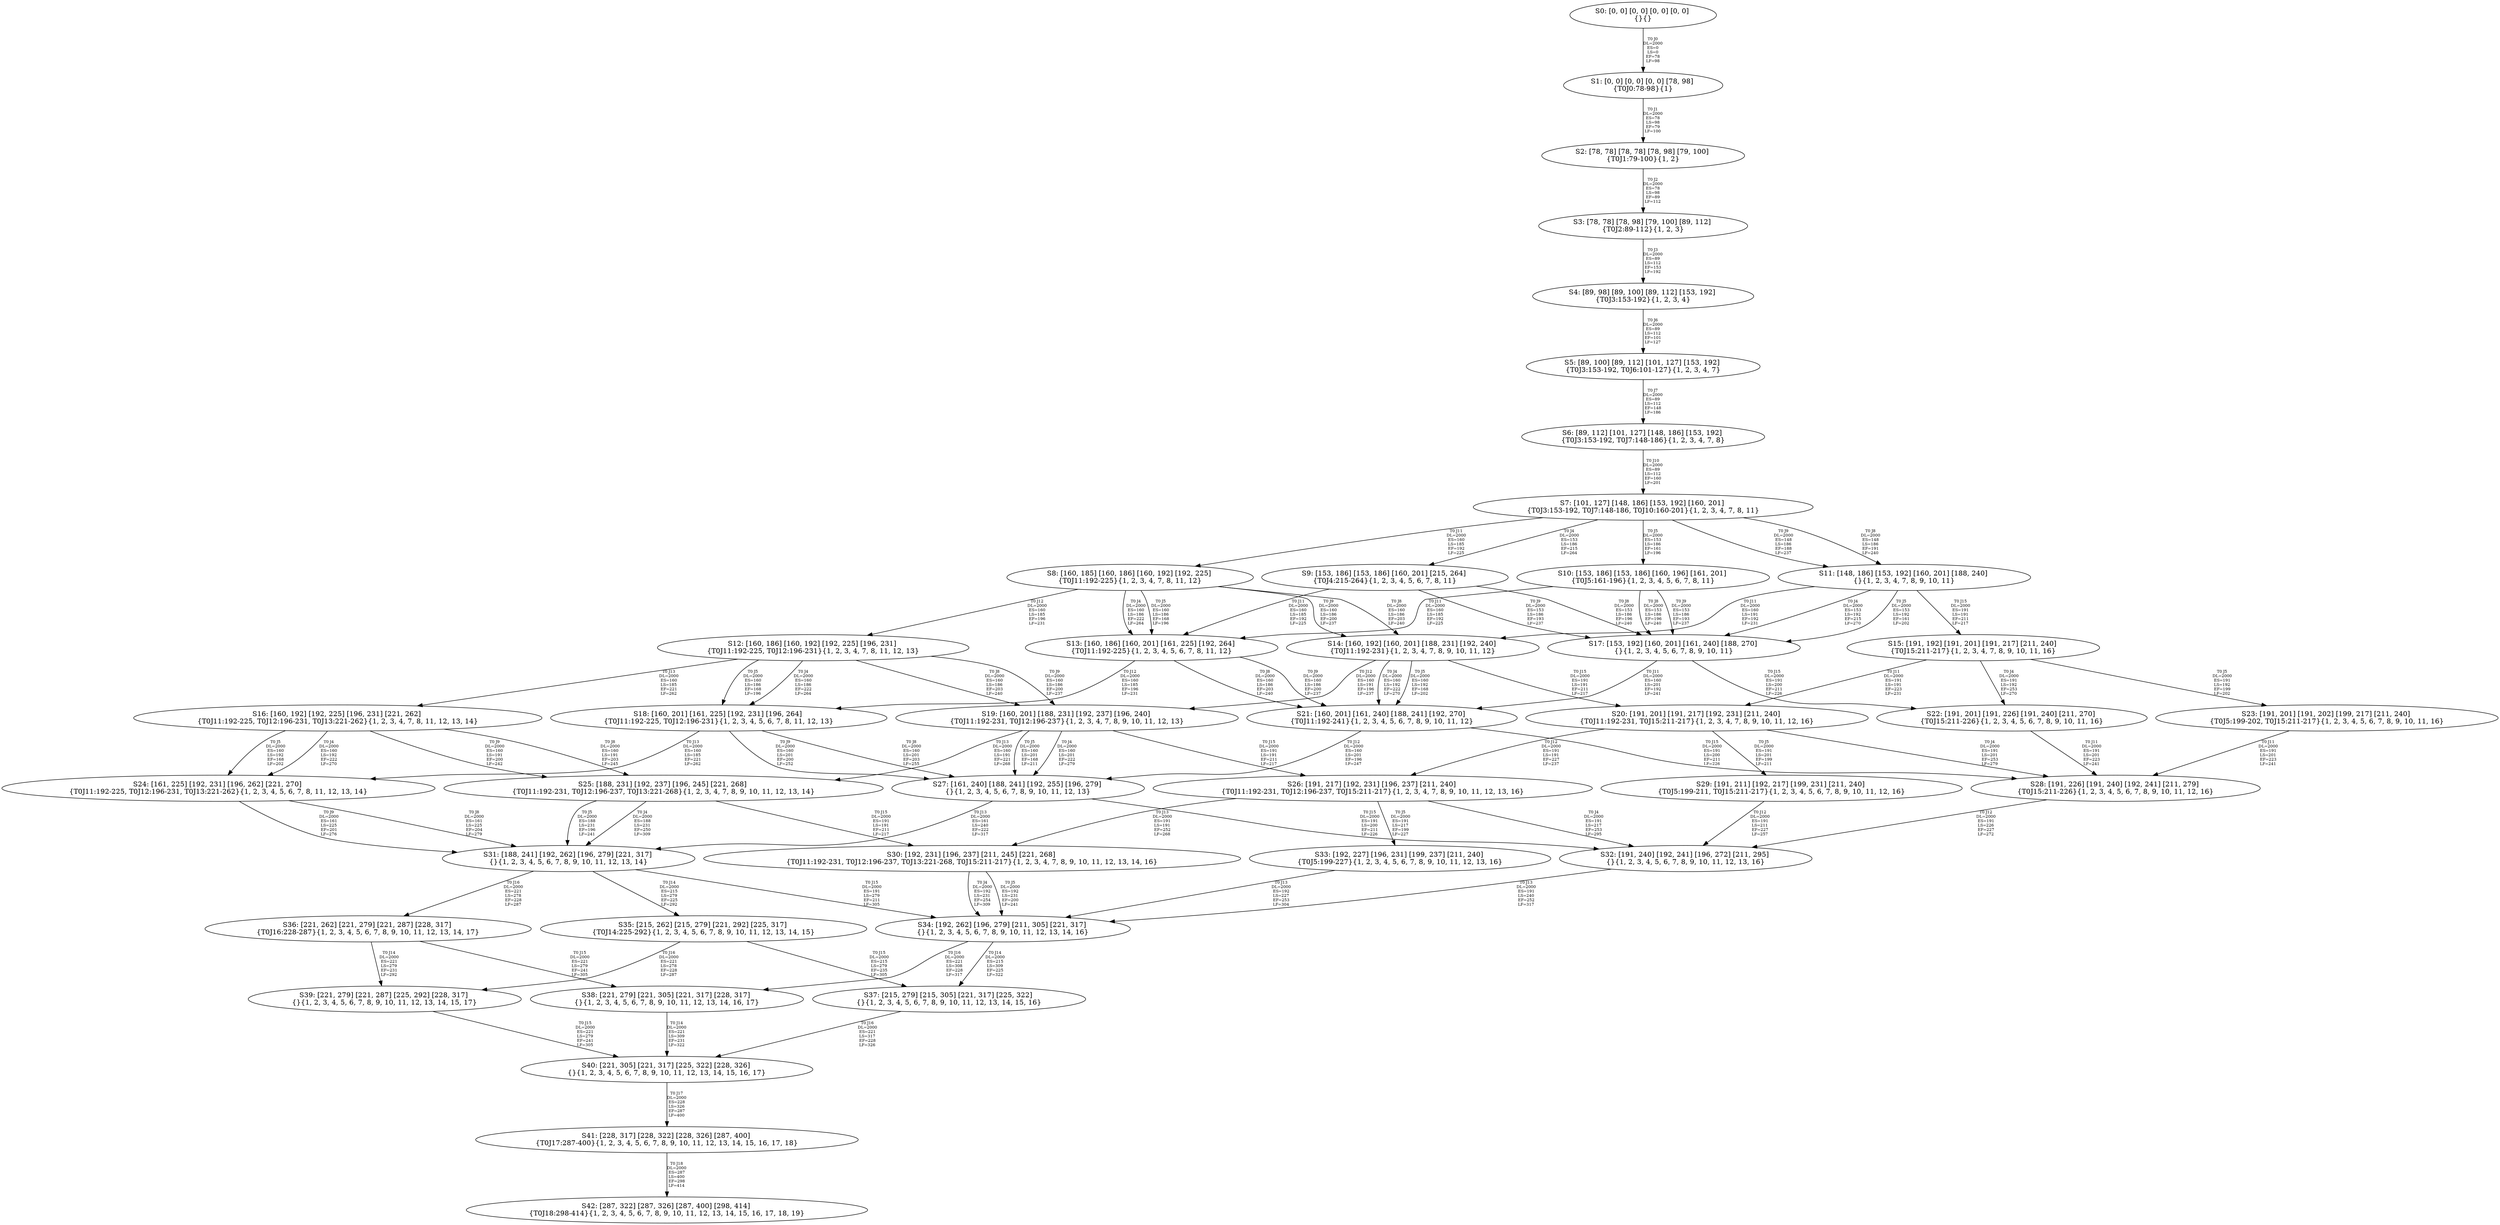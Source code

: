 digraph {
	S0[label="S0: [0, 0] [0, 0] [0, 0] [0, 0] \n{}{}"];
	S1[label="S1: [0, 0] [0, 0] [0, 0] [78, 98] \n{T0J0:78-98}{1}"];
	S2[label="S2: [78, 78] [78, 78] [78, 98] [79, 100] \n{T0J1:79-100}{1, 2}"];
	S3[label="S3: [78, 78] [78, 98] [79, 100] [89, 112] \n{T0J2:89-112}{1, 2, 3}"];
	S4[label="S4: [89, 98] [89, 100] [89, 112] [153, 192] \n{T0J3:153-192}{1, 2, 3, 4}"];
	S5[label="S5: [89, 100] [89, 112] [101, 127] [153, 192] \n{T0J3:153-192, T0J6:101-127}{1, 2, 3, 4, 7}"];
	S6[label="S6: [89, 112] [101, 127] [148, 186] [153, 192] \n{T0J3:153-192, T0J7:148-186}{1, 2, 3, 4, 7, 8}"];
	S7[label="S7: [101, 127] [148, 186] [153, 192] [160, 201] \n{T0J3:153-192, T0J7:148-186, T0J10:160-201}{1, 2, 3, 4, 7, 8, 11}"];
	S8[label="S8: [160, 185] [160, 186] [160, 192] [192, 225] \n{T0J11:192-225}{1, 2, 3, 4, 7, 8, 11, 12}"];
	S9[label="S9: [153, 186] [153, 186] [160, 201] [215, 264] \n{T0J4:215-264}{1, 2, 3, 4, 5, 6, 7, 8, 11}"];
	S10[label="S10: [153, 186] [153, 186] [160, 196] [161, 201] \n{T0J5:161-196}{1, 2, 3, 4, 5, 6, 7, 8, 11}"];
	S11[label="S11: [148, 186] [153, 192] [160, 201] [188, 240] \n{}{1, 2, 3, 4, 7, 8, 9, 10, 11}"];
	S12[label="S12: [160, 186] [160, 192] [192, 225] [196, 231] \n{T0J11:192-225, T0J12:196-231}{1, 2, 3, 4, 7, 8, 11, 12, 13}"];
	S13[label="S13: [160, 186] [160, 201] [161, 225] [192, 264] \n{T0J11:192-225}{1, 2, 3, 4, 5, 6, 7, 8, 11, 12}"];
	S14[label="S14: [160, 192] [160, 201] [188, 231] [192, 240] \n{T0J11:192-231}{1, 2, 3, 4, 7, 8, 9, 10, 11, 12}"];
	S15[label="S15: [191, 192] [191, 201] [191, 217] [211, 240] \n{T0J15:211-217}{1, 2, 3, 4, 7, 8, 9, 10, 11, 16}"];
	S16[label="S16: [160, 192] [192, 225] [196, 231] [221, 262] \n{T0J11:192-225, T0J12:196-231, T0J13:221-262}{1, 2, 3, 4, 7, 8, 11, 12, 13, 14}"];
	S17[label="S17: [153, 192] [160, 201] [161, 240] [188, 270] \n{}{1, 2, 3, 4, 5, 6, 7, 8, 9, 10, 11}"];
	S18[label="S18: [160, 201] [161, 225] [192, 231] [196, 264] \n{T0J11:192-225, T0J12:196-231}{1, 2, 3, 4, 5, 6, 7, 8, 11, 12, 13}"];
	S19[label="S19: [160, 201] [188, 231] [192, 237] [196, 240] \n{T0J11:192-231, T0J12:196-237}{1, 2, 3, 4, 7, 8, 9, 10, 11, 12, 13}"];
	S20[label="S20: [191, 201] [191, 217] [192, 231] [211, 240] \n{T0J11:192-231, T0J15:211-217}{1, 2, 3, 4, 7, 8, 9, 10, 11, 12, 16}"];
	S21[label="S21: [160, 201] [161, 240] [188, 241] [192, 270] \n{T0J11:192-241}{1, 2, 3, 4, 5, 6, 7, 8, 9, 10, 11, 12}"];
	S22[label="S22: [191, 201] [191, 226] [191, 240] [211, 270] \n{T0J15:211-226}{1, 2, 3, 4, 5, 6, 7, 8, 9, 10, 11, 16}"];
	S23[label="S23: [191, 201] [191, 202] [199, 217] [211, 240] \n{T0J5:199-202, T0J15:211-217}{1, 2, 3, 4, 5, 6, 7, 8, 9, 10, 11, 16}"];
	S24[label="S24: [161, 225] [192, 231] [196, 262] [221, 270] \n{T0J11:192-225, T0J12:196-231, T0J13:221-262}{1, 2, 3, 4, 5, 6, 7, 8, 11, 12, 13, 14}"];
	S25[label="S25: [188, 231] [192, 237] [196, 245] [221, 268] \n{T0J11:192-231, T0J12:196-237, T0J13:221-268}{1, 2, 3, 4, 7, 8, 9, 10, 11, 12, 13, 14}"];
	S26[label="S26: [191, 217] [192, 231] [196, 237] [211, 240] \n{T0J11:192-231, T0J12:196-237, T0J15:211-217}{1, 2, 3, 4, 7, 8, 9, 10, 11, 12, 13, 16}"];
	S27[label="S27: [161, 240] [188, 241] [192, 255] [196, 279] \n{}{1, 2, 3, 4, 5, 6, 7, 8, 9, 10, 11, 12, 13}"];
	S28[label="S28: [191, 226] [191, 240] [192, 241] [211, 279] \n{T0J15:211-226}{1, 2, 3, 4, 5, 6, 7, 8, 9, 10, 11, 12, 16}"];
	S29[label="S29: [191, 211] [192, 217] [199, 231] [211, 240] \n{T0J5:199-211, T0J15:211-217}{1, 2, 3, 4, 5, 6, 7, 8, 9, 10, 11, 12, 16}"];
	S30[label="S30: [192, 231] [196, 237] [211, 245] [221, 268] \n{T0J11:192-231, T0J12:196-237, T0J13:221-268, T0J15:211-217}{1, 2, 3, 4, 7, 8, 9, 10, 11, 12, 13, 14, 16}"];
	S31[label="S31: [188, 241] [192, 262] [196, 279] [221, 317] \n{}{1, 2, 3, 4, 5, 6, 7, 8, 9, 10, 11, 12, 13, 14}"];
	S32[label="S32: [191, 240] [192, 241] [196, 272] [211, 295] \n{}{1, 2, 3, 4, 5, 6, 7, 8, 9, 10, 11, 12, 13, 16}"];
	S33[label="S33: [192, 227] [196, 231] [199, 237] [211, 240] \n{T0J5:199-227}{1, 2, 3, 4, 5, 6, 7, 8, 9, 10, 11, 12, 13, 16}"];
	S34[label="S34: [192, 262] [196, 279] [211, 305] [221, 317] \n{}{1, 2, 3, 4, 5, 6, 7, 8, 9, 10, 11, 12, 13, 14, 16}"];
	S35[label="S35: [215, 262] [215, 279] [221, 292] [225, 317] \n{T0J14:225-292}{1, 2, 3, 4, 5, 6, 7, 8, 9, 10, 11, 12, 13, 14, 15}"];
	S36[label="S36: [221, 262] [221, 279] [221, 287] [228, 317] \n{T0J16:228-287}{1, 2, 3, 4, 5, 6, 7, 8, 9, 10, 11, 12, 13, 14, 17}"];
	S37[label="S37: [215, 279] [215, 305] [221, 317] [225, 322] \n{}{1, 2, 3, 4, 5, 6, 7, 8, 9, 10, 11, 12, 13, 14, 15, 16}"];
	S38[label="S38: [221, 279] [221, 305] [221, 317] [228, 317] \n{}{1, 2, 3, 4, 5, 6, 7, 8, 9, 10, 11, 12, 13, 14, 16, 17}"];
	S39[label="S39: [221, 279] [221, 287] [225, 292] [228, 317] \n{}{1, 2, 3, 4, 5, 6, 7, 8, 9, 10, 11, 12, 13, 14, 15, 17}"];
	S40[label="S40: [221, 305] [221, 317] [225, 322] [228, 326] \n{}{1, 2, 3, 4, 5, 6, 7, 8, 9, 10, 11, 12, 13, 14, 15, 16, 17}"];
	S41[label="S41: [228, 317] [228, 322] [228, 326] [287, 400] \n{T0J17:287-400}{1, 2, 3, 4, 5, 6, 7, 8, 9, 10, 11, 12, 13, 14, 15, 16, 17, 18}"];
	S42[label="S42: [287, 322] [287, 326] [287, 400] [298, 414] \n{T0J18:298-414}{1, 2, 3, 4, 5, 6, 7, 8, 9, 10, 11, 12, 13, 14, 15, 16, 17, 18, 19}"];
	S0 -> S1[label="T0 J0\nDL=2000\nES=0\nLS=0\nEF=78\nLF=98",fontsize=8];
	S1 -> S2[label="T0 J1\nDL=2000\nES=78\nLS=98\nEF=79\nLF=100",fontsize=8];
	S2 -> S3[label="T0 J2\nDL=2000\nES=78\nLS=98\nEF=89\nLF=112",fontsize=8];
	S3 -> S4[label="T0 J3\nDL=2000\nES=89\nLS=112\nEF=153\nLF=192",fontsize=8];
	S4 -> S5[label="T0 J6\nDL=2000\nES=89\nLS=112\nEF=101\nLF=127",fontsize=8];
	S5 -> S6[label="T0 J7\nDL=2000\nES=89\nLS=112\nEF=148\nLF=186",fontsize=8];
	S6 -> S7[label="T0 J10\nDL=2000\nES=89\nLS=112\nEF=160\nLF=201",fontsize=8];
	S7 -> S9[label="T0 J4\nDL=2000\nES=153\nLS=186\nEF=215\nLF=264",fontsize=8];
	S7 -> S10[label="T0 J5\nDL=2000\nES=153\nLS=186\nEF=161\nLF=196",fontsize=8];
	S7 -> S11[label="T0 J8\nDL=2000\nES=148\nLS=186\nEF=191\nLF=240",fontsize=8];
	S7 -> S11[label="T0 J9\nDL=2000\nES=148\nLS=186\nEF=188\nLF=237",fontsize=8];
	S7 -> S8[label="T0 J11\nDL=2000\nES=160\nLS=185\nEF=192\nLF=225",fontsize=8];
	S8 -> S13[label="T0 J4\nDL=2000\nES=160\nLS=186\nEF=222\nLF=264",fontsize=8];
	S8 -> S13[label="T0 J5\nDL=2000\nES=160\nLS=186\nEF=168\nLF=196",fontsize=8];
	S8 -> S14[label="T0 J8\nDL=2000\nES=160\nLS=186\nEF=203\nLF=240",fontsize=8];
	S8 -> S14[label="T0 J9\nDL=2000\nES=160\nLS=186\nEF=200\nLF=237",fontsize=8];
	S8 -> S12[label="T0 J12\nDL=2000\nES=160\nLS=185\nEF=196\nLF=231",fontsize=8];
	S9 -> S17[label="T0 J8\nDL=2000\nES=153\nLS=186\nEF=196\nLF=240",fontsize=8];
	S9 -> S17[label="T0 J9\nDL=2000\nES=153\nLS=186\nEF=193\nLF=237",fontsize=8];
	S9 -> S13[label="T0 J11\nDL=2000\nES=160\nLS=185\nEF=192\nLF=225",fontsize=8];
	S10 -> S17[label="T0 J8\nDL=2000\nES=153\nLS=186\nEF=196\nLF=240",fontsize=8];
	S10 -> S17[label="T0 J9\nDL=2000\nES=153\nLS=186\nEF=193\nLF=237",fontsize=8];
	S10 -> S13[label="T0 J11\nDL=2000\nES=160\nLS=185\nEF=192\nLF=225",fontsize=8];
	S11 -> S17[label="T0 J4\nDL=2000\nES=153\nLS=192\nEF=215\nLF=270",fontsize=8];
	S11 -> S17[label="T0 J5\nDL=2000\nES=153\nLS=192\nEF=161\nLF=202",fontsize=8];
	S11 -> S14[label="T0 J11\nDL=2000\nES=160\nLS=191\nEF=192\nLF=231",fontsize=8];
	S11 -> S15[label="T0 J15\nDL=2000\nES=191\nLS=191\nEF=211\nLF=217",fontsize=8];
	S12 -> S18[label="T0 J4\nDL=2000\nES=160\nLS=186\nEF=222\nLF=264",fontsize=8];
	S12 -> S18[label="T0 J5\nDL=2000\nES=160\nLS=186\nEF=168\nLF=196",fontsize=8];
	S12 -> S19[label="T0 J8\nDL=2000\nES=160\nLS=186\nEF=203\nLF=240",fontsize=8];
	S12 -> S19[label="T0 J9\nDL=2000\nES=160\nLS=186\nEF=200\nLF=237",fontsize=8];
	S12 -> S16[label="T0 J13\nDL=2000\nES=160\nLS=185\nEF=221\nLF=262",fontsize=8];
	S13 -> S21[label="T0 J8\nDL=2000\nES=160\nLS=186\nEF=203\nLF=240",fontsize=8];
	S13 -> S21[label="T0 J9\nDL=2000\nES=160\nLS=186\nEF=200\nLF=237",fontsize=8];
	S13 -> S18[label="T0 J12\nDL=2000\nES=160\nLS=185\nEF=196\nLF=231",fontsize=8];
	S14 -> S21[label="T0 J4\nDL=2000\nES=160\nLS=192\nEF=222\nLF=270",fontsize=8];
	S14 -> S21[label="T0 J5\nDL=2000\nES=160\nLS=192\nEF=168\nLF=202",fontsize=8];
	S14 -> S19[label="T0 J12\nDL=2000\nES=160\nLS=191\nEF=196\nLF=237",fontsize=8];
	S14 -> S20[label="T0 J15\nDL=2000\nES=191\nLS=191\nEF=211\nLF=217",fontsize=8];
	S15 -> S22[label="T0 J4\nDL=2000\nES=191\nLS=192\nEF=253\nLF=270",fontsize=8];
	S15 -> S23[label="T0 J5\nDL=2000\nES=191\nLS=192\nEF=199\nLF=202",fontsize=8];
	S15 -> S20[label="T0 J11\nDL=2000\nES=191\nLS=191\nEF=223\nLF=231",fontsize=8];
	S16 -> S24[label="T0 J4\nDL=2000\nES=160\nLS=192\nEF=222\nLF=270",fontsize=8];
	S16 -> S24[label="T0 J5\nDL=2000\nES=160\nLS=192\nEF=168\nLF=202",fontsize=8];
	S16 -> S25[label="T0 J8\nDL=2000\nES=160\nLS=191\nEF=203\nLF=245",fontsize=8];
	S16 -> S25[label="T0 J9\nDL=2000\nES=160\nLS=191\nEF=200\nLF=242",fontsize=8];
	S17 -> S21[label="T0 J11\nDL=2000\nES=160\nLS=201\nEF=192\nLF=241",fontsize=8];
	S17 -> S22[label="T0 J15\nDL=2000\nES=191\nLS=200\nEF=211\nLF=226",fontsize=8];
	S18 -> S27[label="T0 J8\nDL=2000\nES=160\nLS=201\nEF=203\nLF=255",fontsize=8];
	S18 -> S27[label="T0 J9\nDL=2000\nES=160\nLS=201\nEF=200\nLF=252",fontsize=8];
	S18 -> S24[label="T0 J13\nDL=2000\nES=160\nLS=185\nEF=221\nLF=262",fontsize=8];
	S19 -> S27[label="T0 J4\nDL=2000\nES=160\nLS=201\nEF=222\nLF=279",fontsize=8];
	S19 -> S27[label="T0 J5\nDL=2000\nES=160\nLS=201\nEF=168\nLF=211",fontsize=8];
	S19 -> S25[label="T0 J13\nDL=2000\nES=160\nLS=191\nEF=221\nLF=268",fontsize=8];
	S19 -> S26[label="T0 J15\nDL=2000\nES=191\nLS=191\nEF=211\nLF=217",fontsize=8];
	S20 -> S28[label="T0 J4\nDL=2000\nES=191\nLS=201\nEF=253\nLF=279",fontsize=8];
	S20 -> S29[label="T0 J5\nDL=2000\nES=191\nLS=201\nEF=199\nLF=211",fontsize=8];
	S20 -> S26[label="T0 J12\nDL=2000\nES=191\nLS=191\nEF=227\nLF=237",fontsize=8];
	S21 -> S27[label="T0 J12\nDL=2000\nES=160\nLS=201\nEF=196\nLF=247",fontsize=8];
	S21 -> S28[label="T0 J15\nDL=2000\nES=191\nLS=200\nEF=211\nLF=226",fontsize=8];
	S22 -> S28[label="T0 J11\nDL=2000\nES=191\nLS=201\nEF=223\nLF=241",fontsize=8];
	S23 -> S28[label="T0 J11\nDL=2000\nES=191\nLS=201\nEF=223\nLF=241",fontsize=8];
	S24 -> S31[label="T0 J8\nDL=2000\nES=161\nLS=225\nEF=204\nLF=279",fontsize=8];
	S24 -> S31[label="T0 J9\nDL=2000\nES=161\nLS=225\nEF=201\nLF=276",fontsize=8];
	S25 -> S31[label="T0 J4\nDL=2000\nES=188\nLS=231\nEF=250\nLF=309",fontsize=8];
	S25 -> S31[label="T0 J5\nDL=2000\nES=188\nLS=231\nEF=196\nLF=241",fontsize=8];
	S25 -> S30[label="T0 J15\nDL=2000\nES=191\nLS=191\nEF=211\nLF=217",fontsize=8];
	S26 -> S32[label="T0 J4\nDL=2000\nES=191\nLS=217\nEF=253\nLF=295",fontsize=8];
	S26 -> S33[label="T0 J5\nDL=2000\nES=191\nLS=217\nEF=199\nLF=227",fontsize=8];
	S26 -> S30[label="T0 J13\nDL=2000\nES=191\nLS=191\nEF=252\nLF=268",fontsize=8];
	S27 -> S31[label="T0 J13\nDL=2000\nES=161\nLS=240\nEF=222\nLF=317",fontsize=8];
	S27 -> S32[label="T0 J15\nDL=2000\nES=191\nLS=200\nEF=211\nLF=226",fontsize=8];
	S28 -> S32[label="T0 J12\nDL=2000\nES=191\nLS=226\nEF=227\nLF=272",fontsize=8];
	S29 -> S32[label="T0 J12\nDL=2000\nES=191\nLS=211\nEF=227\nLF=257",fontsize=8];
	S30 -> S34[label="T0 J4\nDL=2000\nES=192\nLS=231\nEF=254\nLF=309",fontsize=8];
	S30 -> S34[label="T0 J5\nDL=2000\nES=192\nLS=231\nEF=200\nLF=241",fontsize=8];
	S31 -> S35[label="T0 J14\nDL=2000\nES=215\nLS=279\nEF=225\nLF=292",fontsize=8];
	S31 -> S34[label="T0 J15\nDL=2000\nES=191\nLS=279\nEF=211\nLF=305",fontsize=8];
	S31 -> S36[label="T0 J16\nDL=2000\nES=221\nLS=278\nEF=228\nLF=287",fontsize=8];
	S32 -> S34[label="T0 J13\nDL=2000\nES=191\nLS=240\nEF=252\nLF=317",fontsize=8];
	S33 -> S34[label="T0 J13\nDL=2000\nES=192\nLS=227\nEF=253\nLF=304",fontsize=8];
	S34 -> S37[label="T0 J14\nDL=2000\nES=215\nLS=309\nEF=225\nLF=322",fontsize=8];
	S34 -> S38[label="T0 J16\nDL=2000\nES=221\nLS=308\nEF=228\nLF=317",fontsize=8];
	S35 -> S37[label="T0 J15\nDL=2000\nES=215\nLS=279\nEF=235\nLF=305",fontsize=8];
	S35 -> S39[label="T0 J16\nDL=2000\nES=221\nLS=278\nEF=228\nLF=287",fontsize=8];
	S36 -> S39[label="T0 J14\nDL=2000\nES=221\nLS=279\nEF=231\nLF=292",fontsize=8];
	S36 -> S38[label="T0 J15\nDL=2000\nES=221\nLS=279\nEF=241\nLF=305",fontsize=8];
	S37 -> S40[label="T0 J16\nDL=2000\nES=221\nLS=317\nEF=228\nLF=326",fontsize=8];
	S38 -> S40[label="T0 J14\nDL=2000\nES=221\nLS=309\nEF=231\nLF=322",fontsize=8];
	S39 -> S40[label="T0 J15\nDL=2000\nES=221\nLS=279\nEF=241\nLF=305",fontsize=8];
	S40 -> S41[label="T0 J17\nDL=2000\nES=228\nLS=326\nEF=287\nLF=400",fontsize=8];
	S41 -> S42[label="T0 J18\nDL=2000\nES=287\nLS=400\nEF=298\nLF=414",fontsize=8];
}
